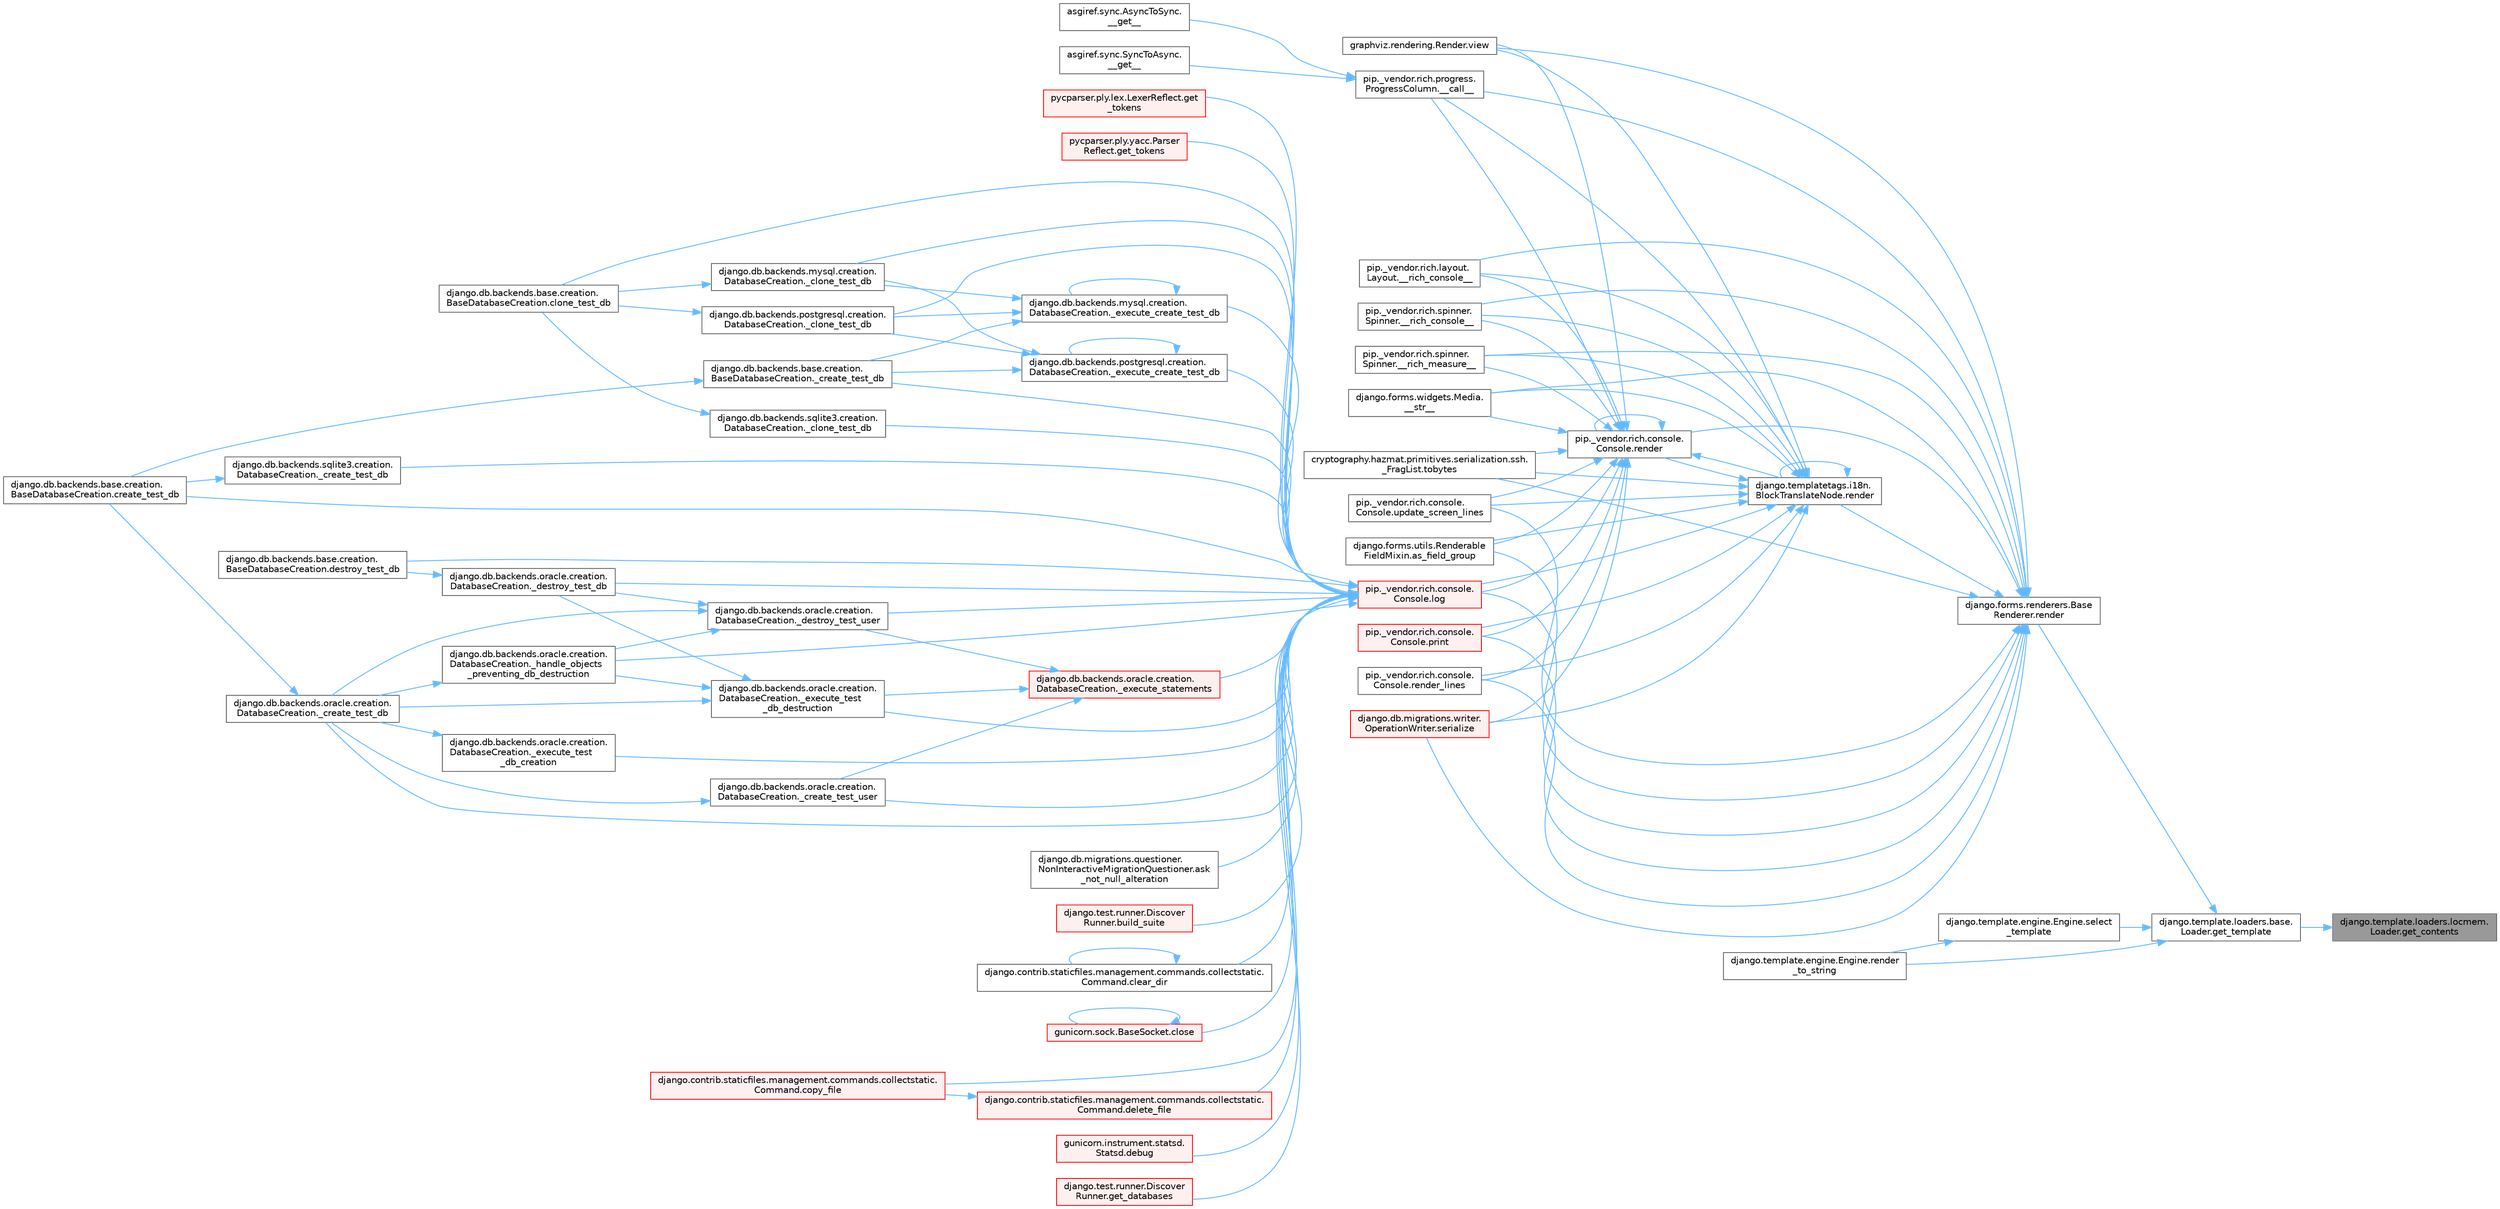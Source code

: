 digraph "django.template.loaders.locmem.Loader.get_contents"
{
 // LATEX_PDF_SIZE
  bgcolor="transparent";
  edge [fontname=Helvetica,fontsize=10,labelfontname=Helvetica,labelfontsize=10];
  node [fontname=Helvetica,fontsize=10,shape=box,height=0.2,width=0.4];
  rankdir="RL";
  Node1 [id="Node000001",label="django.template.loaders.locmem.\lLoader.get_contents",height=0.2,width=0.4,color="gray40", fillcolor="grey60", style="filled", fontcolor="black",tooltip=" "];
  Node1 -> Node2 [id="edge1_Node000001_Node000002",dir="back",color="steelblue1",style="solid",tooltip=" "];
  Node2 [id="Node000002",label="django.template.loaders.base.\lLoader.get_template",height=0.2,width=0.4,color="grey40", fillcolor="white", style="filled",URL="$classdjango_1_1template_1_1loaders_1_1base_1_1_loader.html#a669ef828001f88976aef1a6a91af9b86",tooltip=" "];
  Node2 -> Node3 [id="edge2_Node000002_Node000003",dir="back",color="steelblue1",style="solid",tooltip=" "];
  Node3 [id="Node000003",label="django.forms.renderers.Base\lRenderer.render",height=0.2,width=0.4,color="grey40", fillcolor="white", style="filled",URL="$classdjango_1_1forms_1_1renderers_1_1_base_renderer.html#afc2864a13f4b09dd1ed354c16e047652",tooltip=" "];
  Node3 -> Node4 [id="edge3_Node000003_Node000004",dir="back",color="steelblue1",style="solid",tooltip=" "];
  Node4 [id="Node000004",label="pip._vendor.rich.progress.\lProgressColumn.__call__",height=0.2,width=0.4,color="grey40", fillcolor="white", style="filled",URL="$classpip_1_1__vendor_1_1rich_1_1progress_1_1_progress_column.html#ae0c399be74222f949edb0fa5324cf6ea",tooltip=" "];
  Node4 -> Node5 [id="edge4_Node000004_Node000005",dir="back",color="steelblue1",style="solid",tooltip=" "];
  Node5 [id="Node000005",label="asgiref.sync.AsyncToSync.\l__get__",height=0.2,width=0.4,color="grey40", fillcolor="white", style="filled",URL="$classasgiref_1_1sync_1_1_async_to_sync.html#a23e9ef7a73da98dad9e3f4e65846969b",tooltip=" "];
  Node4 -> Node6 [id="edge5_Node000004_Node000006",dir="back",color="steelblue1",style="solid",tooltip=" "];
  Node6 [id="Node000006",label="asgiref.sync.SyncToAsync.\l__get__",height=0.2,width=0.4,color="grey40", fillcolor="white", style="filled",URL="$classasgiref_1_1sync_1_1_sync_to_async.html#aebdfbe3f01079a529fd2f39810597381",tooltip=" "];
  Node3 -> Node7 [id="edge6_Node000003_Node000007",dir="back",color="steelblue1",style="solid",tooltip=" "];
  Node7 [id="Node000007",label="pip._vendor.rich.layout.\lLayout.__rich_console__",height=0.2,width=0.4,color="grey40", fillcolor="white", style="filled",URL="$classpip_1_1__vendor_1_1rich_1_1layout_1_1_layout.html#ac39cb3d17d2b0324ee1b0dada41a3ebd",tooltip=" "];
  Node3 -> Node8 [id="edge7_Node000003_Node000008",dir="back",color="steelblue1",style="solid",tooltip=" "];
  Node8 [id="Node000008",label="pip._vendor.rich.spinner.\lSpinner.__rich_console__",height=0.2,width=0.4,color="grey40", fillcolor="white", style="filled",URL="$classpip_1_1__vendor_1_1rich_1_1spinner_1_1_spinner.html#a6883d8dced19ac48d4dfc74f776357fd",tooltip=" "];
  Node3 -> Node9 [id="edge8_Node000003_Node000009",dir="back",color="steelblue1",style="solid",tooltip=" "];
  Node9 [id="Node000009",label="pip._vendor.rich.spinner.\lSpinner.__rich_measure__",height=0.2,width=0.4,color="grey40", fillcolor="white", style="filled",URL="$classpip_1_1__vendor_1_1rich_1_1spinner_1_1_spinner.html#a89745682c823c44a31bae8e8d07869f5",tooltip=" "];
  Node3 -> Node10 [id="edge9_Node000003_Node000010",dir="back",color="steelblue1",style="solid",tooltip=" "];
  Node10 [id="Node000010",label="django.forms.widgets.Media.\l__str__",height=0.2,width=0.4,color="grey40", fillcolor="white", style="filled",URL="$classdjango_1_1forms_1_1widgets_1_1_media.html#ae1651710548a7d9f14f036d035012d21",tooltip=" "];
  Node3 -> Node11 [id="edge10_Node000003_Node000011",dir="back",color="steelblue1",style="solid",tooltip=" "];
  Node11 [id="Node000011",label="django.forms.utils.Renderable\lFieldMixin.as_field_group",height=0.2,width=0.4,color="grey40", fillcolor="white", style="filled",URL="$classdjango_1_1forms_1_1utils_1_1_renderable_field_mixin.html#a1e9a1b4f790ea694431554267fd5d74c",tooltip=" "];
  Node3 -> Node12 [id="edge11_Node000003_Node000012",dir="back",color="steelblue1",style="solid",tooltip=" "];
  Node12 [id="Node000012",label="pip._vendor.rich.console.\lConsole.log",height=0.2,width=0.4,color="red", fillcolor="#FFF0F0", style="filled",URL="$classpip_1_1__vendor_1_1rich_1_1console_1_1_console.html#af9c77e39f9413fc2b134c60cfa23b0f1",tooltip=" "];
  Node12 -> Node13 [id="edge12_Node000012_Node000013",dir="back",color="steelblue1",style="solid",tooltip=" "];
  Node13 [id="Node000013",label="django.db.backends.mysql.creation.\lDatabaseCreation._clone_test_db",height=0.2,width=0.4,color="grey40", fillcolor="white", style="filled",URL="$classdjango_1_1db_1_1backends_1_1mysql_1_1creation_1_1_database_creation.html#ab4d99b6a9b6a81141d0fba9440d91619",tooltip=" "];
  Node13 -> Node14 [id="edge13_Node000013_Node000014",dir="back",color="steelblue1",style="solid",tooltip=" "];
  Node14 [id="Node000014",label="django.db.backends.base.creation.\lBaseDatabaseCreation.clone_test_db",height=0.2,width=0.4,color="grey40", fillcolor="white", style="filled",URL="$classdjango_1_1db_1_1backends_1_1base_1_1creation_1_1_base_database_creation.html#aa792ff2a6725c1020027c189ff967316",tooltip=" "];
  Node12 -> Node15 [id="edge14_Node000012_Node000015",dir="back",color="steelblue1",style="solid",tooltip=" "];
  Node15 [id="Node000015",label="django.db.backends.postgresql.creation.\lDatabaseCreation._clone_test_db",height=0.2,width=0.4,color="grey40", fillcolor="white", style="filled",URL="$classdjango_1_1db_1_1backends_1_1postgresql_1_1creation_1_1_database_creation.html#ab57e8a2ba94a8a4888fd435036b4c322",tooltip=" "];
  Node15 -> Node14 [id="edge15_Node000015_Node000014",dir="back",color="steelblue1",style="solid",tooltip=" "];
  Node12 -> Node16 [id="edge16_Node000012_Node000016",dir="back",color="steelblue1",style="solid",tooltip=" "];
  Node16 [id="Node000016",label="django.db.backends.sqlite3.creation.\lDatabaseCreation._clone_test_db",height=0.2,width=0.4,color="grey40", fillcolor="white", style="filled",URL="$classdjango_1_1db_1_1backends_1_1sqlite3_1_1creation_1_1_database_creation.html#a43a28bd11187e2b0677fd0be7643387b",tooltip=" "];
  Node16 -> Node14 [id="edge17_Node000016_Node000014",dir="back",color="steelblue1",style="solid",tooltip=" "];
  Node12 -> Node17 [id="edge18_Node000012_Node000017",dir="back",color="steelblue1",style="solid",tooltip=" "];
  Node17 [id="Node000017",label="django.db.backends.base.creation.\lBaseDatabaseCreation._create_test_db",height=0.2,width=0.4,color="grey40", fillcolor="white", style="filled",URL="$classdjango_1_1db_1_1backends_1_1base_1_1creation_1_1_base_database_creation.html#a3782aff49b95503af2f0e518a10dc22d",tooltip=" "];
  Node17 -> Node18 [id="edge19_Node000017_Node000018",dir="back",color="steelblue1",style="solid",tooltip=" "];
  Node18 [id="Node000018",label="django.db.backends.base.creation.\lBaseDatabaseCreation.create_test_db",height=0.2,width=0.4,color="grey40", fillcolor="white", style="filled",URL="$classdjango_1_1db_1_1backends_1_1base_1_1creation_1_1_base_database_creation.html#af6962208f3f5ffa10ab9acf501090181",tooltip=" "];
  Node12 -> Node19 [id="edge20_Node000012_Node000019",dir="back",color="steelblue1",style="solid",tooltip=" "];
  Node19 [id="Node000019",label="django.db.backends.oracle.creation.\lDatabaseCreation._create_test_db",height=0.2,width=0.4,color="grey40", fillcolor="white", style="filled",URL="$classdjango_1_1db_1_1backends_1_1oracle_1_1creation_1_1_database_creation.html#aea03f2099a0f6691226755c6b60c133f",tooltip=" "];
  Node19 -> Node18 [id="edge21_Node000019_Node000018",dir="back",color="steelblue1",style="solid",tooltip=" "];
  Node12 -> Node20 [id="edge22_Node000012_Node000020",dir="back",color="steelblue1",style="solid",tooltip=" "];
  Node20 [id="Node000020",label="django.db.backends.sqlite3.creation.\lDatabaseCreation._create_test_db",height=0.2,width=0.4,color="grey40", fillcolor="white", style="filled",URL="$classdjango_1_1db_1_1backends_1_1sqlite3_1_1creation_1_1_database_creation.html#a67d2c057a1e604f78b379e63cd6bff28",tooltip=" "];
  Node20 -> Node18 [id="edge23_Node000020_Node000018",dir="back",color="steelblue1",style="solid",tooltip=" "];
  Node12 -> Node21 [id="edge24_Node000012_Node000021",dir="back",color="steelblue1",style="solid",tooltip=" "];
  Node21 [id="Node000021",label="django.db.backends.oracle.creation.\lDatabaseCreation._create_test_user",height=0.2,width=0.4,color="grey40", fillcolor="white", style="filled",URL="$classdjango_1_1db_1_1backends_1_1oracle_1_1creation_1_1_database_creation.html#a59ea754a7f0af2c6d24086c033e1a0dd",tooltip=" "];
  Node21 -> Node19 [id="edge25_Node000021_Node000019",dir="back",color="steelblue1",style="solid",tooltip=" "];
  Node12 -> Node22 [id="edge26_Node000012_Node000022",dir="back",color="steelblue1",style="solid",tooltip=" "];
  Node22 [id="Node000022",label="django.db.backends.oracle.creation.\lDatabaseCreation._destroy_test_db",height=0.2,width=0.4,color="grey40", fillcolor="white", style="filled",URL="$classdjango_1_1db_1_1backends_1_1oracle_1_1creation_1_1_database_creation.html#a08dd28500eb796fba820014d705845e1",tooltip=" "];
  Node22 -> Node23 [id="edge27_Node000022_Node000023",dir="back",color="steelblue1",style="solid",tooltip=" "];
  Node23 [id="Node000023",label="django.db.backends.base.creation.\lBaseDatabaseCreation.destroy_test_db",height=0.2,width=0.4,color="grey40", fillcolor="white", style="filled",URL="$classdjango_1_1db_1_1backends_1_1base_1_1creation_1_1_base_database_creation.html#a2c41c21dd95190d85b132c7666f9593d",tooltip=" "];
  Node12 -> Node24 [id="edge28_Node000012_Node000024",dir="back",color="steelblue1",style="solid",tooltip=" "];
  Node24 [id="Node000024",label="django.db.backends.oracle.creation.\lDatabaseCreation._destroy_test_user",height=0.2,width=0.4,color="grey40", fillcolor="white", style="filled",URL="$classdjango_1_1db_1_1backends_1_1oracle_1_1creation_1_1_database_creation.html#ac5b566d811b2dcccb9c6c125486ec8b9",tooltip=" "];
  Node24 -> Node19 [id="edge29_Node000024_Node000019",dir="back",color="steelblue1",style="solid",tooltip=" "];
  Node24 -> Node22 [id="edge30_Node000024_Node000022",dir="back",color="steelblue1",style="solid",tooltip=" "];
  Node24 -> Node25 [id="edge31_Node000024_Node000025",dir="back",color="steelblue1",style="solid",tooltip=" "];
  Node25 [id="Node000025",label="django.db.backends.oracle.creation.\lDatabaseCreation._handle_objects\l_preventing_db_destruction",height=0.2,width=0.4,color="grey40", fillcolor="white", style="filled",URL="$classdjango_1_1db_1_1backends_1_1oracle_1_1creation_1_1_database_creation.html#a1c37c804f0a89dbadda5bc9fd5b601af",tooltip=" "];
  Node25 -> Node19 [id="edge32_Node000025_Node000019",dir="back",color="steelblue1",style="solid",tooltip=" "];
  Node12 -> Node26 [id="edge33_Node000012_Node000026",dir="back",color="steelblue1",style="solid",tooltip=" "];
  Node26 [id="Node000026",label="django.db.backends.mysql.creation.\lDatabaseCreation._execute_create_test_db",height=0.2,width=0.4,color="grey40", fillcolor="white", style="filled",URL="$classdjango_1_1db_1_1backends_1_1mysql_1_1creation_1_1_database_creation.html#ab42ab74c9087be175aad845aec9d4160",tooltip=" "];
  Node26 -> Node13 [id="edge34_Node000026_Node000013",dir="back",color="steelblue1",style="solid",tooltip=" "];
  Node26 -> Node15 [id="edge35_Node000026_Node000015",dir="back",color="steelblue1",style="solid",tooltip=" "];
  Node26 -> Node17 [id="edge36_Node000026_Node000017",dir="back",color="steelblue1",style="solid",tooltip=" "];
  Node26 -> Node26 [id="edge37_Node000026_Node000026",dir="back",color="steelblue1",style="solid",tooltip=" "];
  Node12 -> Node27 [id="edge38_Node000012_Node000027",dir="back",color="steelblue1",style="solid",tooltip=" "];
  Node27 [id="Node000027",label="django.db.backends.postgresql.creation.\lDatabaseCreation._execute_create_test_db",height=0.2,width=0.4,color="grey40", fillcolor="white", style="filled",URL="$classdjango_1_1db_1_1backends_1_1postgresql_1_1creation_1_1_database_creation.html#a8c9e9502a3370ff7f46e7982b1ace1ec",tooltip=" "];
  Node27 -> Node13 [id="edge39_Node000027_Node000013",dir="back",color="steelblue1",style="solid",tooltip=" "];
  Node27 -> Node15 [id="edge40_Node000027_Node000015",dir="back",color="steelblue1",style="solid",tooltip=" "];
  Node27 -> Node17 [id="edge41_Node000027_Node000017",dir="back",color="steelblue1",style="solid",tooltip=" "];
  Node27 -> Node27 [id="edge42_Node000027_Node000027",dir="back",color="steelblue1",style="solid",tooltip=" "];
  Node12 -> Node28 [id="edge43_Node000012_Node000028",dir="back",color="steelblue1",style="solid",tooltip=" "];
  Node28 [id="Node000028",label="django.db.backends.oracle.creation.\lDatabaseCreation._execute_statements",height=0.2,width=0.4,color="red", fillcolor="#FFF0F0", style="filled",URL="$classdjango_1_1db_1_1backends_1_1oracle_1_1creation_1_1_database_creation.html#a40f0a887cb7b18753bb057b12ede6de5",tooltip=" "];
  Node28 -> Node21 [id="edge44_Node000028_Node000021",dir="back",color="steelblue1",style="solid",tooltip=" "];
  Node28 -> Node24 [id="edge45_Node000028_Node000024",dir="back",color="steelblue1",style="solid",tooltip=" "];
  Node28 -> Node31 [id="edge46_Node000028_Node000031",dir="back",color="steelblue1",style="solid",tooltip=" "];
  Node31 [id="Node000031",label="django.db.backends.oracle.creation.\lDatabaseCreation._execute_test\l_db_destruction",height=0.2,width=0.4,color="grey40", fillcolor="white", style="filled",URL="$classdjango_1_1db_1_1backends_1_1oracle_1_1creation_1_1_database_creation.html#a122c68cb1495e4c1a5c9c6a8f61ea46f",tooltip=" "];
  Node31 -> Node19 [id="edge47_Node000031_Node000019",dir="back",color="steelblue1",style="solid",tooltip=" "];
  Node31 -> Node22 [id="edge48_Node000031_Node000022",dir="back",color="steelblue1",style="solid",tooltip=" "];
  Node31 -> Node25 [id="edge49_Node000031_Node000025",dir="back",color="steelblue1",style="solid",tooltip=" "];
  Node12 -> Node30 [id="edge50_Node000012_Node000030",dir="back",color="steelblue1",style="solid",tooltip=" "];
  Node30 [id="Node000030",label="django.db.backends.oracle.creation.\lDatabaseCreation._execute_test\l_db_creation",height=0.2,width=0.4,color="grey40", fillcolor="white", style="filled",URL="$classdjango_1_1db_1_1backends_1_1oracle_1_1creation_1_1_database_creation.html#a66d037f8286d396a98cf6ad2a5b9f25f",tooltip=" "];
  Node30 -> Node19 [id="edge51_Node000030_Node000019",dir="back",color="steelblue1",style="solid",tooltip=" "];
  Node12 -> Node31 [id="edge52_Node000012_Node000031",dir="back",color="steelblue1",style="solid",tooltip=" "];
  Node12 -> Node25 [id="edge53_Node000012_Node000025",dir="back",color="steelblue1",style="solid",tooltip=" "];
  Node12 -> Node32 [id="edge54_Node000012_Node000032",dir="back",color="steelblue1",style="solid",tooltip=" "];
  Node32 [id="Node000032",label="django.db.migrations.questioner.\lNonInteractiveMigrationQuestioner.ask\l_not_null_alteration",height=0.2,width=0.4,color="grey40", fillcolor="white", style="filled",URL="$classdjango_1_1db_1_1migrations_1_1questioner_1_1_non_interactive_migration_questioner.html#a8e2e9dcddaff9a58581a3bdfbc87136f",tooltip=" "];
  Node12 -> Node33 [id="edge55_Node000012_Node000033",dir="back",color="steelblue1",style="solid",tooltip=" "];
  Node33 [id="Node000033",label="django.test.runner.Discover\lRunner.build_suite",height=0.2,width=0.4,color="red", fillcolor="#FFF0F0", style="filled",URL="$classdjango_1_1test_1_1runner_1_1_discover_runner.html#a59c1b9e138786179fdbfce3ab15bf2c8",tooltip=" "];
  Node12 -> Node35 [id="edge56_Node000012_Node000035",dir="back",color="steelblue1",style="solid",tooltip=" "];
  Node35 [id="Node000035",label="django.contrib.staticfiles.management.commands.collectstatic.\lCommand.clear_dir",height=0.2,width=0.4,color="grey40", fillcolor="white", style="filled",URL="$classdjango_1_1contrib_1_1staticfiles_1_1management_1_1commands_1_1collectstatic_1_1_command.html#a2974077448bb3e1203a0c82350976399",tooltip=" "];
  Node35 -> Node35 [id="edge57_Node000035_Node000035",dir="back",color="steelblue1",style="solid",tooltip=" "];
  Node12 -> Node14 [id="edge58_Node000012_Node000014",dir="back",color="steelblue1",style="solid",tooltip=" "];
  Node12 -> Node36 [id="edge59_Node000012_Node000036",dir="back",color="steelblue1",style="solid",tooltip=" "];
  Node36 [id="Node000036",label="gunicorn.sock.BaseSocket.close",height=0.2,width=0.4,color="red", fillcolor="#FFF0F0", style="filled",URL="$classgunicorn_1_1sock_1_1_base_socket.html#af2002e81bf30cc8c6614f9568af6ef06",tooltip=" "];
  Node36 -> Node36 [id="edge60_Node000036_Node000036",dir="back",color="steelblue1",style="solid",tooltip=" "];
  Node12 -> Node2415 [id="edge61_Node000012_Node002415",dir="back",color="steelblue1",style="solid",tooltip=" "];
  Node2415 [id="Node002415",label="django.contrib.staticfiles.management.commands.collectstatic.\lCommand.copy_file",height=0.2,width=0.4,color="red", fillcolor="#FFF0F0", style="filled",URL="$classdjango_1_1contrib_1_1staticfiles_1_1management_1_1commands_1_1collectstatic_1_1_command.html#aa1d53e284649215d968d4bb505fb4d4b",tooltip=" "];
  Node12 -> Node18 [id="edge62_Node000012_Node000018",dir="back",color="steelblue1",style="solid",tooltip=" "];
  Node12 -> Node2997 [id="edge63_Node000012_Node002997",dir="back",color="steelblue1",style="solid",tooltip=" "];
  Node2997 [id="Node002997",label="gunicorn.instrument.statsd.\lStatsd.debug",height=0.2,width=0.4,color="red", fillcolor="#FFF0F0", style="filled",URL="$classgunicorn_1_1instrument_1_1statsd_1_1_statsd.html#abb1906a025131e88e3da6201580d70b8",tooltip=" "];
  Node12 -> Node2414 [id="edge64_Node000012_Node002414",dir="back",color="steelblue1",style="solid",tooltip=" "];
  Node2414 [id="Node002414",label="django.contrib.staticfiles.management.commands.collectstatic.\lCommand.delete_file",height=0.2,width=0.4,color="red", fillcolor="#FFF0F0", style="filled",URL="$classdjango_1_1contrib_1_1staticfiles_1_1management_1_1commands_1_1collectstatic_1_1_command.html#a54d45dfce4bec3a86e7cd24afd6ade21",tooltip=" "];
  Node2414 -> Node2415 [id="edge65_Node002414_Node002415",dir="back",color="steelblue1",style="solid",tooltip=" "];
  Node12 -> Node23 [id="edge66_Node000012_Node000023",dir="back",color="steelblue1",style="solid",tooltip=" "];
  Node12 -> Node2998 [id="edge67_Node000012_Node002998",dir="back",color="steelblue1",style="solid",tooltip=" "];
  Node2998 [id="Node002998",label="django.test.runner.Discover\lRunner.get_databases",height=0.2,width=0.4,color="red", fillcolor="#FFF0F0", style="filled",URL="$classdjango_1_1test_1_1runner_1_1_discover_runner.html#ad447cd139bbf24a8ca2d0c4bd0bb9810",tooltip=" "];
  Node12 -> Node1607 [id="edge68_Node000012_Node001607",dir="back",color="steelblue1",style="solid",tooltip=" "];
  Node1607 [id="Node001607",label="pycparser.ply.lex.LexerReflect.get\l_tokens",height=0.2,width=0.4,color="red", fillcolor="#FFF0F0", style="filled",URL="$classpycparser_1_1ply_1_1lex_1_1_lexer_reflect.html#a10983bce282c9b55abb82ce3807c6286",tooltip=" "];
  Node12 -> Node1609 [id="edge69_Node000012_Node001609",dir="back",color="steelblue1",style="solid",tooltip=" "];
  Node1609 [id="Node001609",label="pycparser.ply.yacc.Parser\lReflect.get_tokens",height=0.2,width=0.4,color="red", fillcolor="#FFF0F0", style="filled",URL="$classpycparser_1_1ply_1_1yacc_1_1_parser_reflect.html#a32a8391d1552f74d1fd812eec68dc908",tooltip=" "];
  Node3 -> Node433 [id="edge70_Node000003_Node000433",dir="back",color="steelblue1",style="solid",tooltip=" "];
  Node433 [id="Node000433",label="pip._vendor.rich.console.\lConsole.print",height=0.2,width=0.4,color="red", fillcolor="#FFF0F0", style="filled",URL="$classpip_1_1__vendor_1_1rich_1_1console_1_1_console.html#af954370cdbb49236b597f2c11064549d",tooltip=" "];
  Node3 -> Node515 [id="edge71_Node000003_Node000515",dir="back",color="steelblue1",style="solid",tooltip=" "];
  Node515 [id="Node000515",label="django.templatetags.i18n.\lBlockTranslateNode.render",height=0.2,width=0.4,color="grey40", fillcolor="white", style="filled",URL="$classdjango_1_1templatetags_1_1i18n_1_1_block_translate_node.html#aaf05bebfd02c1c4b676387ada0357832",tooltip=" "];
  Node515 -> Node4 [id="edge72_Node000515_Node000004",dir="back",color="steelblue1",style="solid",tooltip=" "];
  Node515 -> Node7 [id="edge73_Node000515_Node000007",dir="back",color="steelblue1",style="solid",tooltip=" "];
  Node515 -> Node8 [id="edge74_Node000515_Node000008",dir="back",color="steelblue1",style="solid",tooltip=" "];
  Node515 -> Node9 [id="edge75_Node000515_Node000009",dir="back",color="steelblue1",style="solid",tooltip=" "];
  Node515 -> Node10 [id="edge76_Node000515_Node000010",dir="back",color="steelblue1",style="solid",tooltip=" "];
  Node515 -> Node11 [id="edge77_Node000515_Node000011",dir="back",color="steelblue1",style="solid",tooltip=" "];
  Node515 -> Node12 [id="edge78_Node000515_Node000012",dir="back",color="steelblue1",style="solid",tooltip=" "];
  Node515 -> Node433 [id="edge79_Node000515_Node000433",dir="back",color="steelblue1",style="solid",tooltip=" "];
  Node515 -> Node515 [id="edge80_Node000515_Node000515",dir="back",color="steelblue1",style="solid",tooltip=" "];
  Node515 -> Node516 [id="edge81_Node000515_Node000516",dir="back",color="steelblue1",style="solid",tooltip=" "];
  Node516 [id="Node000516",label="pip._vendor.rich.console.\lConsole.render",height=0.2,width=0.4,color="grey40", fillcolor="white", style="filled",URL="$classpip_1_1__vendor_1_1rich_1_1console_1_1_console.html#a9551b8254c573105adde80622393a938",tooltip=" "];
  Node516 -> Node4 [id="edge82_Node000516_Node000004",dir="back",color="steelblue1",style="solid",tooltip=" "];
  Node516 -> Node7 [id="edge83_Node000516_Node000007",dir="back",color="steelblue1",style="solid",tooltip=" "];
  Node516 -> Node8 [id="edge84_Node000516_Node000008",dir="back",color="steelblue1",style="solid",tooltip=" "];
  Node516 -> Node9 [id="edge85_Node000516_Node000009",dir="back",color="steelblue1",style="solid",tooltip=" "];
  Node516 -> Node10 [id="edge86_Node000516_Node000010",dir="back",color="steelblue1",style="solid",tooltip=" "];
  Node516 -> Node11 [id="edge87_Node000516_Node000011",dir="back",color="steelblue1",style="solid",tooltip=" "];
  Node516 -> Node12 [id="edge88_Node000516_Node000012",dir="back",color="steelblue1",style="solid",tooltip=" "];
  Node516 -> Node433 [id="edge89_Node000516_Node000433",dir="back",color="steelblue1",style="solid",tooltip=" "];
  Node516 -> Node515 [id="edge90_Node000516_Node000515",dir="back",color="steelblue1",style="solid",tooltip=" "];
  Node516 -> Node516 [id="edge91_Node000516_Node000516",dir="back",color="steelblue1",style="solid",tooltip=" "];
  Node516 -> Node517 [id="edge92_Node000516_Node000517",dir="back",color="steelblue1",style="solid",tooltip=" "];
  Node517 [id="Node000517",label="pip._vendor.rich.console.\lConsole.render_lines",height=0.2,width=0.4,color="grey40", fillcolor="white", style="filled",URL="$classpip_1_1__vendor_1_1rich_1_1console_1_1_console.html#a5818808a49db20c5bee6986425f96f14",tooltip=" "];
  Node516 -> Node518 [id="edge93_Node000516_Node000518",dir="back",color="steelblue1",style="solid",tooltip=" "];
  Node518 [id="Node000518",label="django.db.migrations.writer.\lOperationWriter.serialize",height=0.2,width=0.4,color="red", fillcolor="#FFF0F0", style="filled",URL="$classdjango_1_1db_1_1migrations_1_1writer_1_1_operation_writer.html#a866e8d13e1c54a35d74e9a6b0383b2f8",tooltip=" "];
  Node516 -> Node590 [id="edge94_Node000516_Node000590",dir="back",color="steelblue1",style="solid",tooltip=" "];
  Node590 [id="Node000590",label="cryptography.hazmat.primitives.serialization.ssh.\l_FragList.tobytes",height=0.2,width=0.4,color="grey40", fillcolor="white", style="filled",URL="$classcryptography_1_1hazmat_1_1primitives_1_1serialization_1_1ssh_1_1___frag_list.html#a195dd4e7c741624829a13af53fa3de38",tooltip=" "];
  Node516 -> Node591 [id="edge95_Node000516_Node000591",dir="back",color="steelblue1",style="solid",tooltip=" "];
  Node591 [id="Node000591",label="pip._vendor.rich.console.\lConsole.update_screen_lines",height=0.2,width=0.4,color="grey40", fillcolor="white", style="filled",URL="$classpip_1_1__vendor_1_1rich_1_1console_1_1_console.html#a21cfe5af86ec7533f23d45fe2969817e",tooltip=" "];
  Node516 -> Node592 [id="edge96_Node000516_Node000592",dir="back",color="steelblue1",style="solid",tooltip=" "];
  Node592 [id="Node000592",label="graphviz.rendering.Render.view",height=0.2,width=0.4,color="grey40", fillcolor="white", style="filled",URL="$classgraphviz_1_1rendering_1_1_render.html#a53169c422996b9a7e92b5580c13914e2",tooltip=" "];
  Node515 -> Node517 [id="edge97_Node000515_Node000517",dir="back",color="steelblue1",style="solid",tooltip=" "];
  Node515 -> Node518 [id="edge98_Node000515_Node000518",dir="back",color="steelblue1",style="solid",tooltip=" "];
  Node515 -> Node590 [id="edge99_Node000515_Node000590",dir="back",color="steelblue1",style="solid",tooltip=" "];
  Node515 -> Node591 [id="edge100_Node000515_Node000591",dir="back",color="steelblue1",style="solid",tooltip=" "];
  Node515 -> Node592 [id="edge101_Node000515_Node000592",dir="back",color="steelblue1",style="solid",tooltip=" "];
  Node3 -> Node516 [id="edge102_Node000003_Node000516",dir="back",color="steelblue1",style="solid",tooltip=" "];
  Node3 -> Node517 [id="edge103_Node000003_Node000517",dir="back",color="steelblue1",style="solid",tooltip=" "];
  Node3 -> Node518 [id="edge104_Node000003_Node000518",dir="back",color="steelblue1",style="solid",tooltip=" "];
  Node3 -> Node590 [id="edge105_Node000003_Node000590",dir="back",color="steelblue1",style="solid",tooltip=" "];
  Node3 -> Node591 [id="edge106_Node000003_Node000591",dir="back",color="steelblue1",style="solid",tooltip=" "];
  Node3 -> Node592 [id="edge107_Node000003_Node000592",dir="back",color="steelblue1",style="solid",tooltip=" "];
  Node2 -> Node2988 [id="edge108_Node000002_Node002988",dir="back",color="steelblue1",style="solid",tooltip=" "];
  Node2988 [id="Node002988",label="django.template.engine.Engine.render\l_to_string",height=0.2,width=0.4,color="grey40", fillcolor="white", style="filled",URL="$classdjango_1_1template_1_1engine_1_1_engine.html#a2a857066b463a553f75f87377331a1e0",tooltip=" "];
  Node2 -> Node2989 [id="edge109_Node000002_Node002989",dir="back",color="steelblue1",style="solid",tooltip=" "];
  Node2989 [id="Node002989",label="django.template.engine.Engine.select\l_template",height=0.2,width=0.4,color="grey40", fillcolor="white", style="filled",URL="$classdjango_1_1template_1_1engine_1_1_engine.html#ae967bd188ed4949165f51563b6897a7b",tooltip=" "];
  Node2989 -> Node2988 [id="edge110_Node002989_Node002988",dir="back",color="steelblue1",style="solid",tooltip=" "];
}
